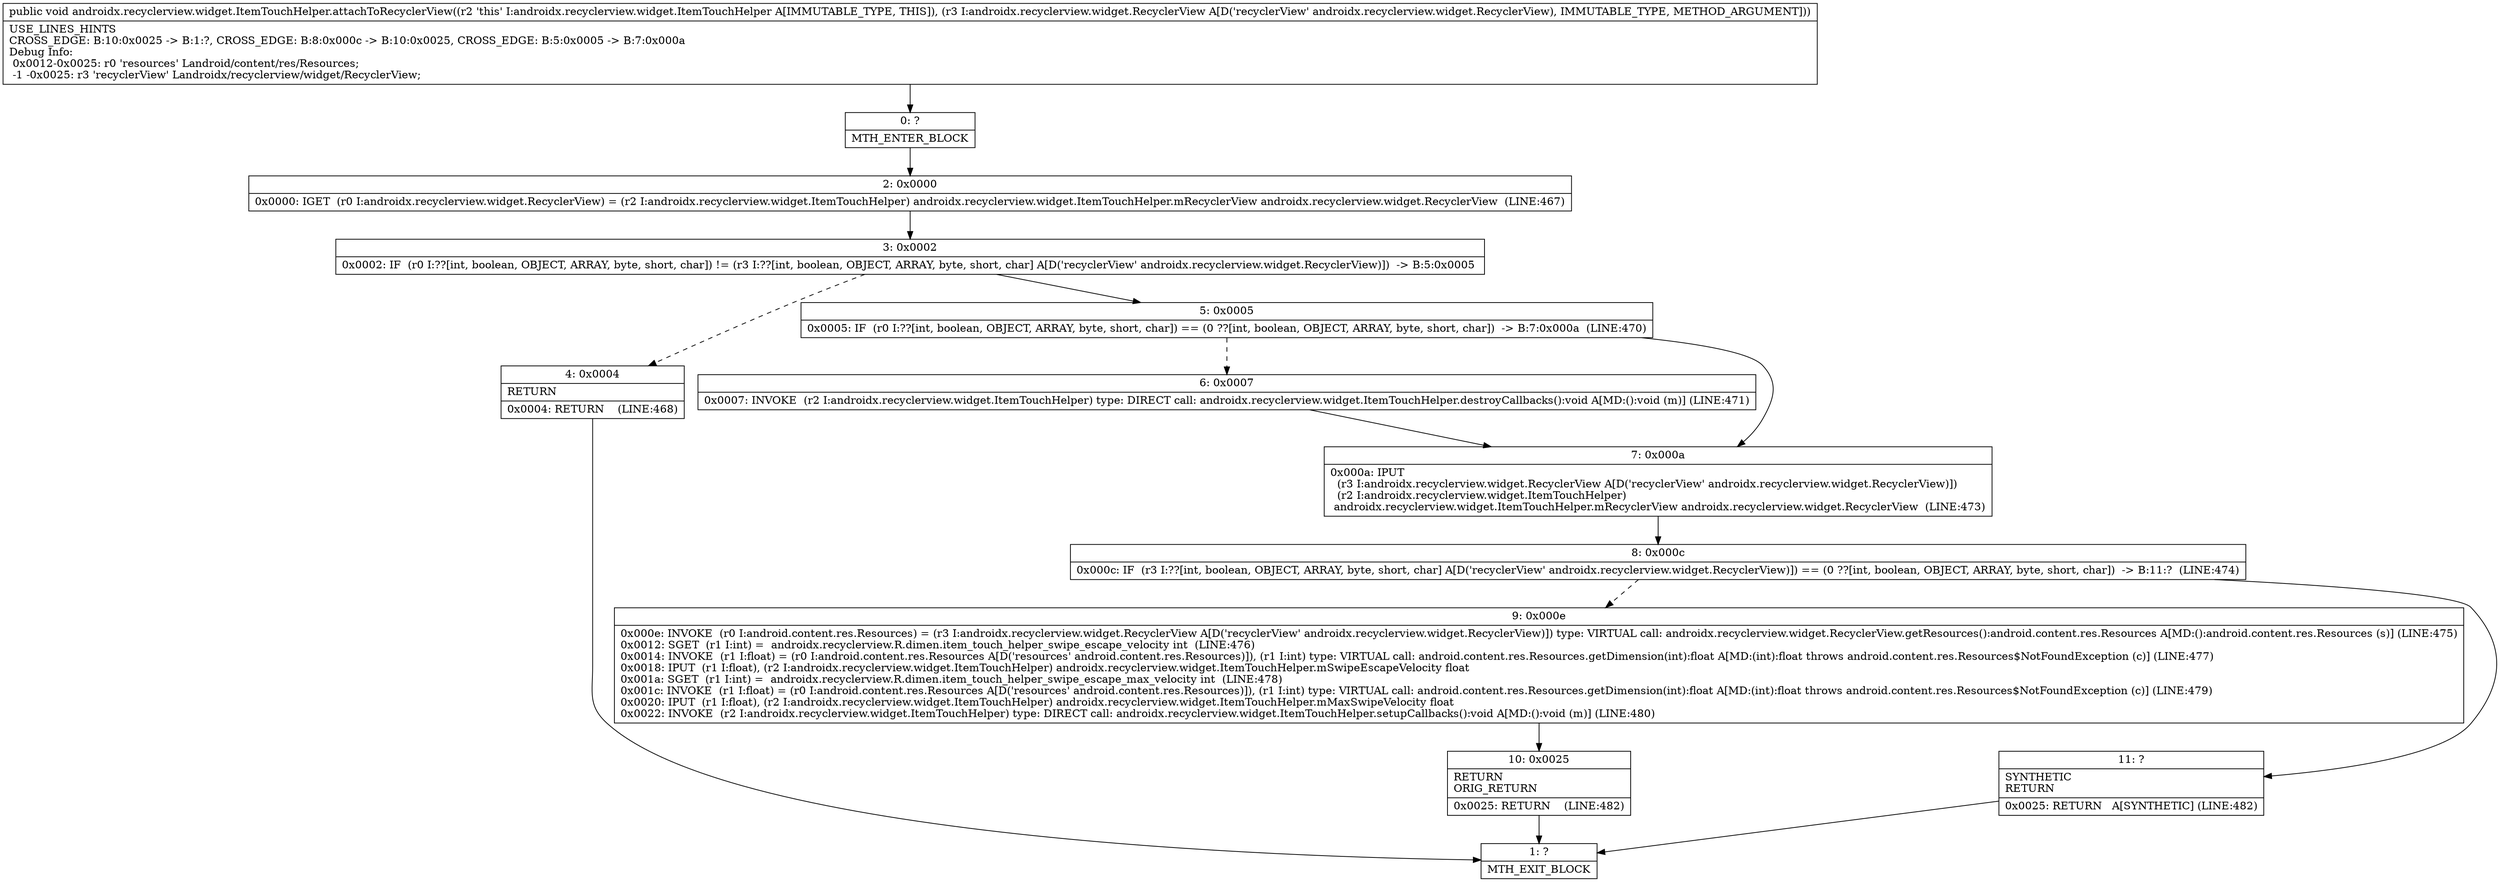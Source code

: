 digraph "CFG forandroidx.recyclerview.widget.ItemTouchHelper.attachToRecyclerView(Landroidx\/recyclerview\/widget\/RecyclerView;)V" {
Node_0 [shape=record,label="{0\:\ ?|MTH_ENTER_BLOCK\l}"];
Node_2 [shape=record,label="{2\:\ 0x0000|0x0000: IGET  (r0 I:androidx.recyclerview.widget.RecyclerView) = (r2 I:androidx.recyclerview.widget.ItemTouchHelper) androidx.recyclerview.widget.ItemTouchHelper.mRecyclerView androidx.recyclerview.widget.RecyclerView  (LINE:467)\l}"];
Node_3 [shape=record,label="{3\:\ 0x0002|0x0002: IF  (r0 I:??[int, boolean, OBJECT, ARRAY, byte, short, char]) != (r3 I:??[int, boolean, OBJECT, ARRAY, byte, short, char] A[D('recyclerView' androidx.recyclerview.widget.RecyclerView)])  \-\> B:5:0x0005 \l}"];
Node_4 [shape=record,label="{4\:\ 0x0004|RETURN\l|0x0004: RETURN    (LINE:468)\l}"];
Node_1 [shape=record,label="{1\:\ ?|MTH_EXIT_BLOCK\l}"];
Node_5 [shape=record,label="{5\:\ 0x0005|0x0005: IF  (r0 I:??[int, boolean, OBJECT, ARRAY, byte, short, char]) == (0 ??[int, boolean, OBJECT, ARRAY, byte, short, char])  \-\> B:7:0x000a  (LINE:470)\l}"];
Node_6 [shape=record,label="{6\:\ 0x0007|0x0007: INVOKE  (r2 I:androidx.recyclerview.widget.ItemTouchHelper) type: DIRECT call: androidx.recyclerview.widget.ItemTouchHelper.destroyCallbacks():void A[MD:():void (m)] (LINE:471)\l}"];
Node_7 [shape=record,label="{7\:\ 0x000a|0x000a: IPUT  \l  (r3 I:androidx.recyclerview.widget.RecyclerView A[D('recyclerView' androidx.recyclerview.widget.RecyclerView)])\l  (r2 I:androidx.recyclerview.widget.ItemTouchHelper)\l androidx.recyclerview.widget.ItemTouchHelper.mRecyclerView androidx.recyclerview.widget.RecyclerView  (LINE:473)\l}"];
Node_8 [shape=record,label="{8\:\ 0x000c|0x000c: IF  (r3 I:??[int, boolean, OBJECT, ARRAY, byte, short, char] A[D('recyclerView' androidx.recyclerview.widget.RecyclerView)]) == (0 ??[int, boolean, OBJECT, ARRAY, byte, short, char])  \-\> B:11:?  (LINE:474)\l}"];
Node_9 [shape=record,label="{9\:\ 0x000e|0x000e: INVOKE  (r0 I:android.content.res.Resources) = (r3 I:androidx.recyclerview.widget.RecyclerView A[D('recyclerView' androidx.recyclerview.widget.RecyclerView)]) type: VIRTUAL call: androidx.recyclerview.widget.RecyclerView.getResources():android.content.res.Resources A[MD:():android.content.res.Resources (s)] (LINE:475)\l0x0012: SGET  (r1 I:int) =  androidx.recyclerview.R.dimen.item_touch_helper_swipe_escape_velocity int  (LINE:476)\l0x0014: INVOKE  (r1 I:float) = (r0 I:android.content.res.Resources A[D('resources' android.content.res.Resources)]), (r1 I:int) type: VIRTUAL call: android.content.res.Resources.getDimension(int):float A[MD:(int):float throws android.content.res.Resources$NotFoundException (c)] (LINE:477)\l0x0018: IPUT  (r1 I:float), (r2 I:androidx.recyclerview.widget.ItemTouchHelper) androidx.recyclerview.widget.ItemTouchHelper.mSwipeEscapeVelocity float \l0x001a: SGET  (r1 I:int) =  androidx.recyclerview.R.dimen.item_touch_helper_swipe_escape_max_velocity int  (LINE:478)\l0x001c: INVOKE  (r1 I:float) = (r0 I:android.content.res.Resources A[D('resources' android.content.res.Resources)]), (r1 I:int) type: VIRTUAL call: android.content.res.Resources.getDimension(int):float A[MD:(int):float throws android.content.res.Resources$NotFoundException (c)] (LINE:479)\l0x0020: IPUT  (r1 I:float), (r2 I:androidx.recyclerview.widget.ItemTouchHelper) androidx.recyclerview.widget.ItemTouchHelper.mMaxSwipeVelocity float \l0x0022: INVOKE  (r2 I:androidx.recyclerview.widget.ItemTouchHelper) type: DIRECT call: androidx.recyclerview.widget.ItemTouchHelper.setupCallbacks():void A[MD:():void (m)] (LINE:480)\l}"];
Node_10 [shape=record,label="{10\:\ 0x0025|RETURN\lORIG_RETURN\l|0x0025: RETURN    (LINE:482)\l}"];
Node_11 [shape=record,label="{11\:\ ?|SYNTHETIC\lRETURN\l|0x0025: RETURN   A[SYNTHETIC] (LINE:482)\l}"];
MethodNode[shape=record,label="{public void androidx.recyclerview.widget.ItemTouchHelper.attachToRecyclerView((r2 'this' I:androidx.recyclerview.widget.ItemTouchHelper A[IMMUTABLE_TYPE, THIS]), (r3 I:androidx.recyclerview.widget.RecyclerView A[D('recyclerView' androidx.recyclerview.widget.RecyclerView), IMMUTABLE_TYPE, METHOD_ARGUMENT]))  | USE_LINES_HINTS\lCROSS_EDGE: B:10:0x0025 \-\> B:1:?, CROSS_EDGE: B:8:0x000c \-\> B:10:0x0025, CROSS_EDGE: B:5:0x0005 \-\> B:7:0x000a\lDebug Info:\l  0x0012\-0x0025: r0 'resources' Landroid\/content\/res\/Resources;\l  \-1 \-0x0025: r3 'recyclerView' Landroidx\/recyclerview\/widget\/RecyclerView;\l}"];
MethodNode -> Node_0;Node_0 -> Node_2;
Node_2 -> Node_3;
Node_3 -> Node_4[style=dashed];
Node_3 -> Node_5;
Node_4 -> Node_1;
Node_5 -> Node_6[style=dashed];
Node_5 -> Node_7;
Node_6 -> Node_7;
Node_7 -> Node_8;
Node_8 -> Node_9[style=dashed];
Node_8 -> Node_11;
Node_9 -> Node_10;
Node_10 -> Node_1;
Node_11 -> Node_1;
}

